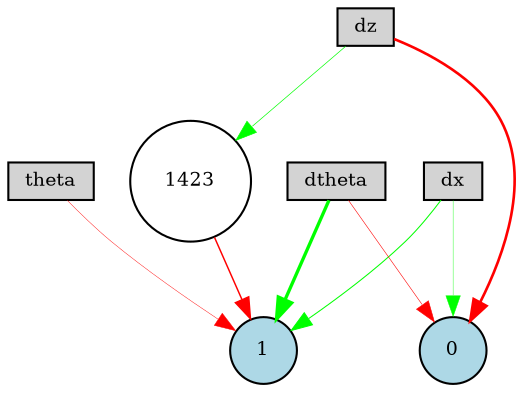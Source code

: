 digraph {
	node [fontsize=9 height=0.2 shape=circle width=0.2]
	dx [fillcolor=lightgray shape=box style=filled]
	dz [fillcolor=lightgray shape=box style=filled]
	theta [fillcolor=lightgray shape=box style=filled]
	dtheta [fillcolor=lightgray shape=box style=filled]
	0 [fillcolor=lightblue style=filled]
	1 [fillcolor=lightblue style=filled]
	1423 [fillcolor=white style=filled]
	dtheta -> 0 [color=red penwidth=0.2733297738791056 style=solid]
	dz -> 0 [color=red penwidth=1.270352238517231 style=solid]
	dx -> 1 [color=green penwidth=0.48868862668353263 style=solid]
	dtheta -> 1 [color=green penwidth=1.5953482466181033 style=solid]
	dx -> 0 [color=green penwidth=0.18641095528475338 style=solid]
	theta -> 1 [color=red penwidth=0.20683507406167018 style=solid]
	dz -> 1423 [color=green penwidth=0.32402294145880234 style=solid]
	1423 -> 1 [color=red penwidth=0.7030765226650112 style=solid]
}
